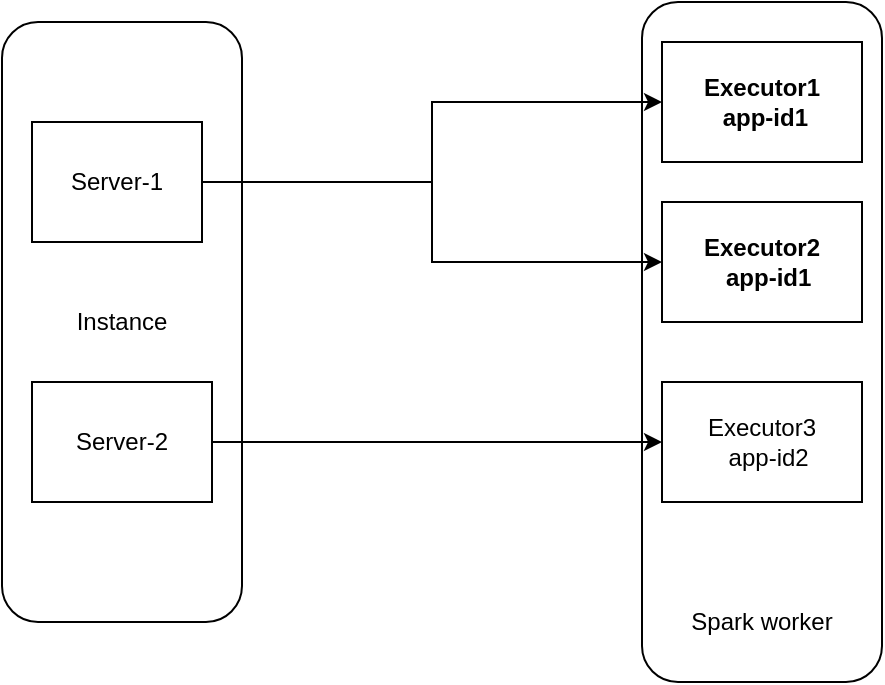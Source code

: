 <mxfile version="10.6.1" type="github"><diagram id="BfGX3pbGgPjMvbn18GcD" name="Page-1"><mxGraphModel dx="1398" dy="805" grid="1" gridSize="10" guides="1" tooltips="1" connect="1" arrows="1" fold="1" page="1" pageScale="1" pageWidth="827" pageHeight="1169" math="0" shadow="0"><root><mxCell id="0"/><mxCell id="1" parent="0"/><mxCell id="r-SclpuGAtENhyKgdEFE-15" value="" style="group" vertex="1" connectable="0" parent="1"><mxGeometry x="500" y="180" width="120" height="340" as="geometry"/></mxCell><mxCell id="r-SclpuGAtENhyKgdEFE-4" value="" style="rounded=1;whiteSpace=wrap;html=1;" vertex="1" parent="r-SclpuGAtENhyKgdEFE-15"><mxGeometry width="120" height="340" as="geometry"/></mxCell><mxCell id="r-SclpuGAtENhyKgdEFE-6" value="Spark worker" style="text;html=1;strokeColor=none;fillColor=none;align=center;verticalAlign=middle;whiteSpace=wrap;rounded=0;" vertex="1" parent="r-SclpuGAtENhyKgdEFE-15"><mxGeometry x="10" y="290" width="100" height="40" as="geometry"/></mxCell><mxCell id="r-SclpuGAtENhyKgdEFE-11" value="&lt;b&gt;Executor2&lt;br&gt;&amp;nbsp; app-id1&lt;/b&gt;" style="rounded=0;whiteSpace=wrap;html=1;" vertex="1" parent="r-SclpuGAtENhyKgdEFE-15"><mxGeometry x="10" y="100" width="100" height="60" as="geometry"/></mxCell><mxCell id="r-SclpuGAtENhyKgdEFE-14" value="Executor3&lt;br&gt;&amp;nbsp; app-id2" style="rounded=0;whiteSpace=wrap;html=1;" vertex="1" parent="r-SclpuGAtENhyKgdEFE-15"><mxGeometry x="10" y="190" width="100" height="60" as="geometry"/></mxCell><mxCell id="r-SclpuGAtENhyKgdEFE-5" value="&lt;b&gt;Executor1&lt;br&gt;&amp;nbsp;app-id1&lt;/b&gt;" style="rounded=0;whiteSpace=wrap;html=1;" vertex="1" parent="r-SclpuGAtENhyKgdEFE-15"><mxGeometry x="10" y="20" width="100" height="60" as="geometry"/></mxCell><mxCell id="r-SclpuGAtENhyKgdEFE-16" value="" style="group" vertex="1" connectable="0" parent="1"><mxGeometry x="180" y="190" width="120" height="300" as="geometry"/></mxCell><mxCell id="r-SclpuGAtENhyKgdEFE-1" value="Instance" style="rounded=1;whiteSpace=wrap;html=1;" vertex="1" parent="r-SclpuGAtENhyKgdEFE-16"><mxGeometry width="120" height="300" as="geometry"/></mxCell><mxCell id="r-SclpuGAtENhyKgdEFE-2" value="Server-1" style="rounded=0;whiteSpace=wrap;html=1;" vertex="1" parent="r-SclpuGAtENhyKgdEFE-16"><mxGeometry x="15" y="50" width="85" height="60" as="geometry"/></mxCell><mxCell id="r-SclpuGAtENhyKgdEFE-3" value="Server-2" style="rounded=0;whiteSpace=wrap;html=1;" vertex="1" parent="r-SclpuGAtENhyKgdEFE-16"><mxGeometry x="15" y="180" width="90" height="60" as="geometry"/></mxCell><mxCell id="r-SclpuGAtENhyKgdEFE-17" style="edgeStyle=orthogonalEdgeStyle;rounded=0;orthogonalLoop=1;jettySize=auto;html=1;exitX=1;exitY=0.5;exitDx=0;exitDy=0;entryX=0;entryY=0.5;entryDx=0;entryDy=0;" edge="1" parent="1" source="r-SclpuGAtENhyKgdEFE-2" target="r-SclpuGAtENhyKgdEFE-5"><mxGeometry relative="1" as="geometry"/></mxCell><mxCell id="r-SclpuGAtENhyKgdEFE-18" style="edgeStyle=orthogonalEdgeStyle;rounded=0;orthogonalLoop=1;jettySize=auto;html=1;exitX=1;exitY=0.5;exitDx=0;exitDy=0;entryX=0;entryY=0.5;entryDx=0;entryDy=0;" edge="1" parent="1" source="r-SclpuGAtENhyKgdEFE-2" target="r-SclpuGAtENhyKgdEFE-11"><mxGeometry relative="1" as="geometry"/></mxCell><mxCell id="r-SclpuGAtENhyKgdEFE-19" style="edgeStyle=orthogonalEdgeStyle;rounded=0;orthogonalLoop=1;jettySize=auto;html=1;exitX=1;exitY=0.5;exitDx=0;exitDy=0;" edge="1" parent="1" source="r-SclpuGAtENhyKgdEFE-3" target="r-SclpuGAtENhyKgdEFE-14"><mxGeometry relative="1" as="geometry"/></mxCell></root></mxGraphModel></diagram></mxfile>